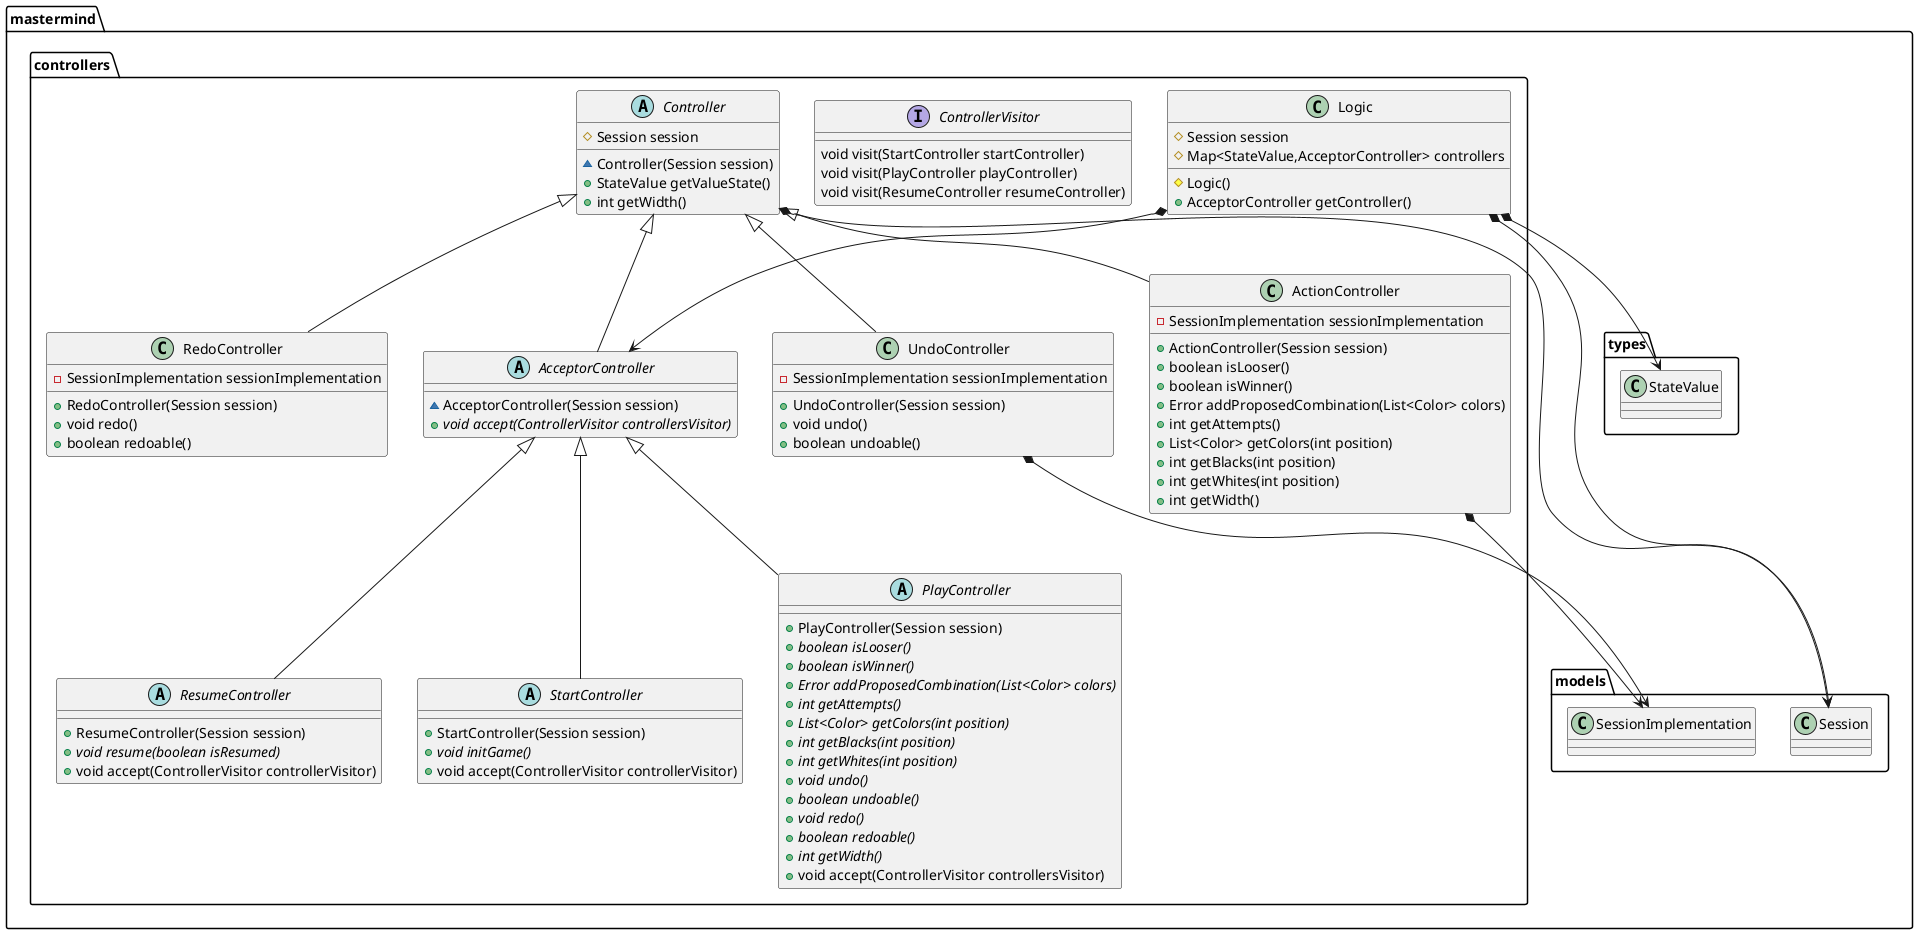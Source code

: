 @startuml

abstract class mastermind.controllers.AcceptorController [[java:jprieto.mastermind.controllers.AcceptorController]] {
	~AcceptorController(Session session)
	+{abstract}void accept(ControllerVisitor controllersVisitor)
}
mastermind.controllers.Controller <|-- mastermind.controllers.AcceptorController

class mastermind.controllers.ActionController [[java:jprieto.mastermind.controllers.ActionController]] {
	-SessionImplementation sessionImplementation
	+ActionController(Session session)
	+boolean isLooser()
	+boolean isWinner()
	+Error addProposedCombination(List<Color> colors)
	+int getAttempts()
	+List<Color> getColors(int position)
	+int getBlacks(int position)
	+int getWhites(int position)
	+int getWidth()
}
mastermind.controllers.Controller <|-- mastermind.controllers.ActionController
mastermind.controllers.ActionController *-down-> mastermind.models.SessionImplementation

abstract class mastermind.controllers.Controller [[java:jprieto.mastermind.controllers.Controller]] {
	#Session session
	~Controller(Session session)
	+StateValue getValueState()
	+int getWidth()
}
mastermind.controllers.Controller *-down-> mastermind.models.Session

interface mastermind.controllers.ControllerVisitor [[java:jprieto.mastermind.controllers.ControllerVisitor]] {
	void visit(StartController startController)
	void visit(PlayController playController)
	void visit(ResumeController resumeController)
}

class mastermind.controllers.Logic [[java:jprieto.mastermind.controllers.Logic]] {
	#Session session
	#Map<StateValue,AcceptorController> controllers
	#Logic()
	+AcceptorController getController()
}
mastermind.controllers.Logic *-down-> mastermind.models.Session
mastermind.controllers.Logic *-down-> mastermind.types.StateValue
mastermind.controllers.Logic *-down-> mastermind.controllers.AcceptorController

abstract class mastermind.controllers.PlayController [[java:jprieto.mastermind.controllers.PlayController]] {
	+PlayController(Session session)
	+{abstract}boolean isLooser()
	+{abstract}boolean isWinner()
	+{abstract}Error addProposedCombination(List<Color> colors)
	+{abstract}int getAttempts()
	+{abstract}List<Color> getColors(int position)
	+{abstract}int getBlacks(int position)
	+{abstract}int getWhites(int position)
	+{abstract}void undo()
	+{abstract}boolean undoable()
	+{abstract}void redo()
	+{abstract}boolean redoable()
	+{abstract}int getWidth()
	+void accept(ControllerVisitor controllersVisitor)
}
mastermind.controllers.AcceptorController <|-- mastermind.controllers.PlayController

class mastermind.controllers.RedoController [[java:jprieto.mastermind.controllers.RedoController]] {
	-SessionImplementation sessionImplementation
	+RedoController(Session session)
	+void redo()
	+boolean redoable()
}
mastermind.controllers.Controller <|-- mastermind.controllers.RedoController

abstract class mastermind.controllers.ResumeController [[java:jprieto.mastermind.controllers.ResumeController]] {
	+ResumeController(Session session)
	+{abstract}void resume(boolean isResumed)
	+void accept(ControllerVisitor controllerVisitor)
}
mastermind.controllers.AcceptorController <|-- mastermind.controllers.ResumeController

abstract class mastermind.controllers.StartController [[java:jprieto.mastermind.controllers.StartController]] {
	+StartController(Session session)
	+{abstract}void initGame()
	+void accept(ControllerVisitor controllerVisitor)
}
mastermind.controllers.AcceptorController <|-- mastermind.controllers.StartController

class mastermind.controllers.UndoController [[java:jprieto.mastermind.controllers.UndoController]] {
	-SessionImplementation sessionImplementation
	+UndoController(Session session)
	+void undo()
	+boolean undoable()
}
mastermind.controllers.Controller <|-- mastermind.controllers.UndoController
mastermind.controllers.UndoController *-down-> mastermind.models.SessionImplementation

@enduml